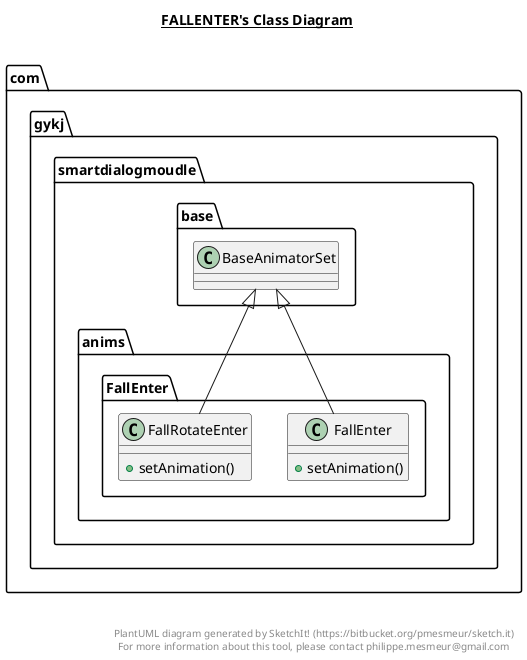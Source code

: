 @startuml

title __FALLENTER's Class Diagram__\n

  namespace com.gykj.smartdialogmoudle {
    namespace anims {
      namespace FallEnter {
        class com.gykj.smartdialogmoudle.anims.FallEnter.FallEnter {
            + setAnimation()
        }
      }
    }
  }
  

  namespace com.gykj.smartdialogmoudle {
    namespace anims {
      namespace FallEnter {
        class com.gykj.smartdialogmoudle.anims.FallEnter.FallRotateEnter {
            + setAnimation()
        }
      }
    }
  }
  

  com.gykj.smartdialogmoudle.anims.FallEnter.FallEnter -up-|> com.gykj.smartdialogmoudle.base.BaseAnimatorSet
  com.gykj.smartdialogmoudle.anims.FallEnter.FallRotateEnter -up-|> com.gykj.smartdialogmoudle.base.BaseAnimatorSet


right footer


PlantUML diagram generated by SketchIt! (https://bitbucket.org/pmesmeur/sketch.it)
For more information about this tool, please contact philippe.mesmeur@gmail.com
endfooter

@enduml
